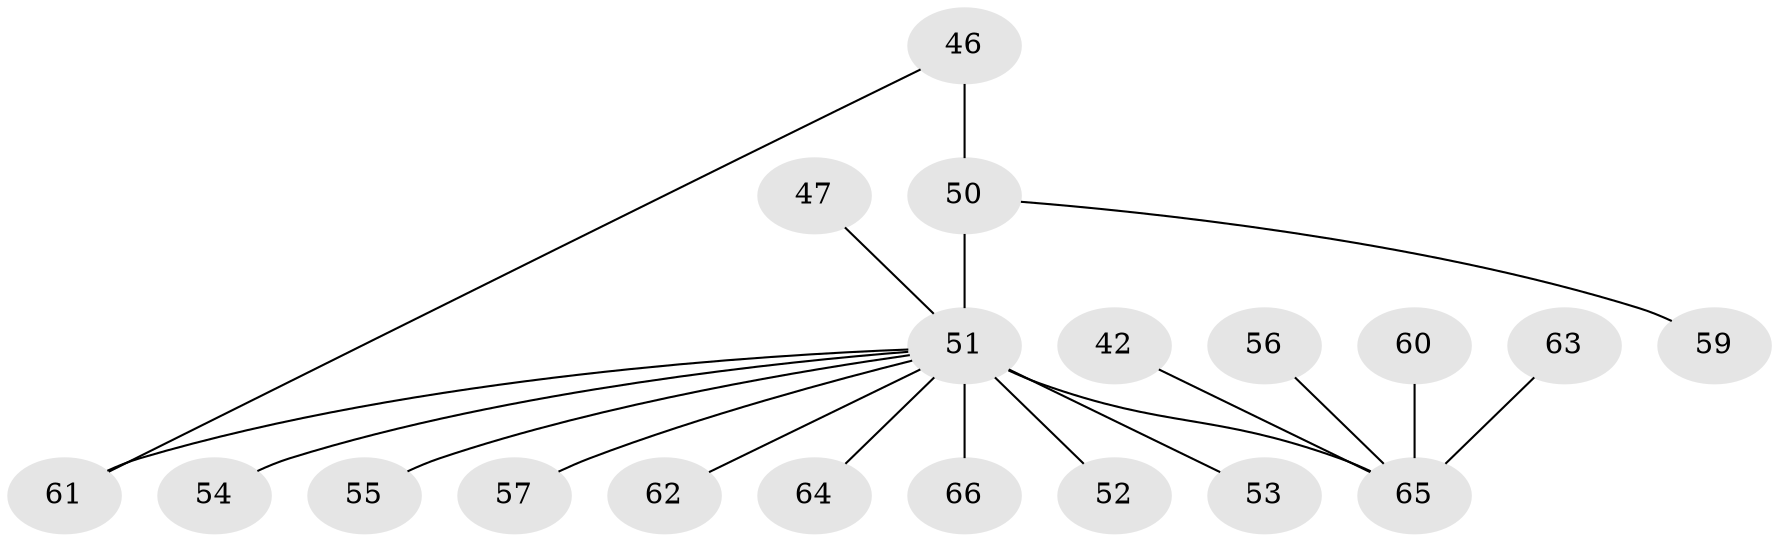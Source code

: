 // original degree distribution, {8: 0.045454545454545456, 5: 0.10606060606060606, 9: 0.030303030303030304, 15: 0.015151515151515152, 7: 0.045454545454545456, 1: 0.3787878787878788, 2: 0.22727272727272727, 3: 0.09090909090909091, 4: 0.045454545454545456, 6: 0.015151515151515152}
// Generated by graph-tools (version 1.1) at 2025/51/03/04/25 21:51:02]
// undirected, 19 vertices, 19 edges
graph export_dot {
graph [start="1"]
  node [color=gray90,style=filled];
  42;
  46 [super="+45"];
  47;
  50 [super="+38"];
  51 [super="+43+36+41+9+13+29+34+44"];
  52;
  53;
  54;
  55;
  56;
  57;
  59;
  60;
  61 [super="+40+49"];
  62 [super="+10"];
  63;
  64;
  65 [super="+48+58+25+27"];
  66 [super="+26+6"];
  42 -- 65;
  46 -- 50 [weight=2];
  46 -- 61;
  47 -- 51;
  50 -- 51 [weight=7];
  50 -- 59;
  51 -- 65 [weight=13];
  51 -- 64;
  51 -- 52;
  51 -- 53;
  51 -- 54 [weight=2];
  51 -- 57;
  51 -- 62;
  51 -- 55;
  51 -- 66 [weight=4];
  51 -- 61 [weight=8];
  56 -- 65;
  60 -- 65;
  63 -- 65;
}

